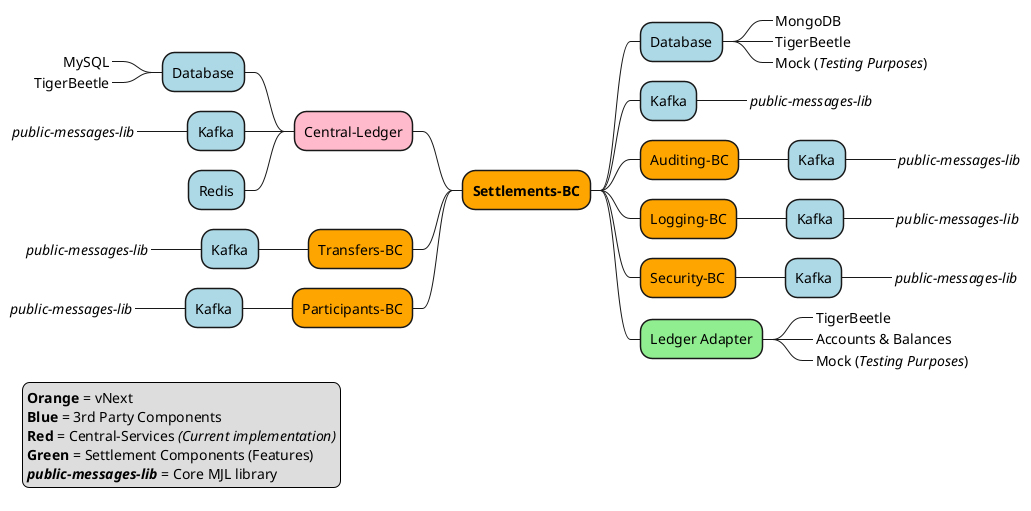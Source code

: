 @startmindmap
+[#Orange] **Settlements-BC**
++[#Lightblue] Database
+++_ MongoDB
+++_ TigerBeetle
+++_ Mock (//Testing Purposes//)
++[#Lightblue] Kafka
+++_ //public-messages-lib//
++[#Orange] Auditing-BC
+++[#Lightblue] Kafka
++++_ //public-messages-lib//
++[#Orange] Logging-BC
+++[#Lightblue] Kafka
++++_ //public-messages-lib//
++[#Orange] Security-BC
+++[#Lightblue] Kafka
++++_ //public-messages-lib//
++[#LightGreen] Ledger Adapter
***_ TigerBeetle
***_ Accounts & Balances
***_ Mock (//Testing Purposes//)
--[#FFBBCC] Central-Ledger
---[#Lightblue] Database
----_ MySQL
----_ TigerBeetle
---[#Lightblue] Kafka
----_ //public-messages-lib//
---[#Lightblue] Redis
--[#Orange] Transfers-BC
---[#Lightblue] Kafka
----_ //public-messages-lib//
--[#Orange] Participants-BC
---[#Lightblue] Kafka
----_ //public-messages-lib//

legend left
**Orange** = vNext
**Blue** = 3rd Party Components
**Red** = Central-Services //(Current implementation)//
**Green** = Settlement Components (Features)
**//public-messages-lib//** = Core MJL library
endlegend

@endmindmap